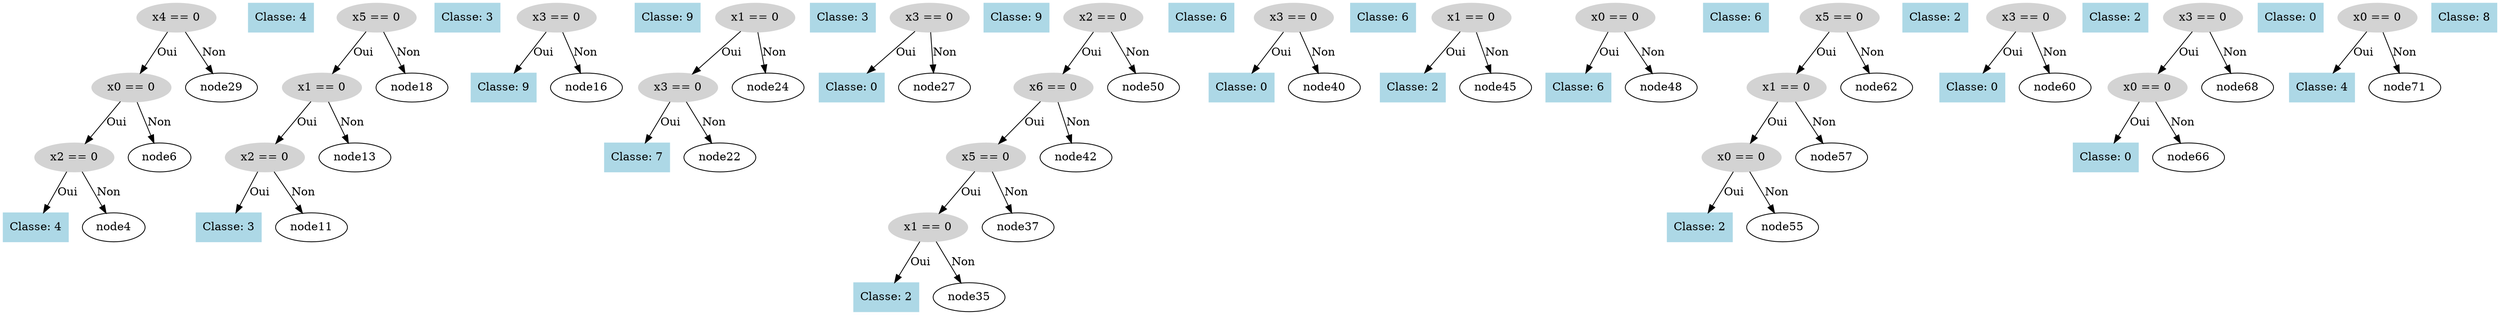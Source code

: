 digraph DecisionTree {
  node0 [label="x4 == 0", shape=ellipse, style=filled, color=lightgray];
  node0 -> node1 [label="Oui"];
  node1 [label="x0 == 0", shape=ellipse, style=filled, color=lightgray];
  node1 -> node2 [label="Oui"];
  node2 [label="x2 == 0", shape=ellipse, style=filled, color=lightgray];
  node2 -> node3 [label="Oui"];
  node3 [label="Classe: 4", shape=box, style=filled, color=lightblue];
  node2 -> node4 [label="Non"];
  node5 [label="Classe: 4", shape=box, style=filled, color=lightblue];
  node1 -> node6 [label="Non"];
  node7 [label="x5 == 0", shape=ellipse, style=filled, color=lightgray];
  node7 -> node8 [label="Oui"];
  node8 [label="x1 == 0", shape=ellipse, style=filled, color=lightgray];
  node8 -> node9 [label="Oui"];
  node9 [label="x2 == 0", shape=ellipse, style=filled, color=lightgray];
  node9 -> node10 [label="Oui"];
  node10 [label="Classe: 3", shape=box, style=filled, color=lightblue];
  node9 -> node11 [label="Non"];
  node12 [label="Classe: 3", shape=box, style=filled, color=lightblue];
  node8 -> node13 [label="Non"];
  node14 [label="x3 == 0", shape=ellipse, style=filled, color=lightgray];
  node14 -> node15 [label="Oui"];
  node15 [label="Classe: 9", shape=box, style=filled, color=lightblue];
  node14 -> node16 [label="Non"];
  node17 [label="Classe: 9", shape=box, style=filled, color=lightblue];
  node7 -> node18 [label="Non"];
  node19 [label="x1 == 0", shape=ellipse, style=filled, color=lightgray];
  node19 -> node20 [label="Oui"];
  node20 [label="x3 == 0", shape=ellipse, style=filled, color=lightgray];
  node20 -> node21 [label="Oui"];
  node21 [label="Classe: 7", shape=box, style=filled, color=lightblue];
  node20 -> node22 [label="Non"];
  node23 [label="Classe: 3", shape=box, style=filled, color=lightblue];
  node19 -> node24 [label="Non"];
  node25 [label="x3 == 0", shape=ellipse, style=filled, color=lightgray];
  node25 -> node26 [label="Oui"];
  node26 [label="Classe: 0", shape=box, style=filled, color=lightblue];
  node25 -> node27 [label="Non"];
  node28 [label="Classe: 9", shape=box, style=filled, color=lightblue];
  node0 -> node29 [label="Non"];
  node30 [label="x2 == 0", shape=ellipse, style=filled, color=lightgray];
  node30 -> node31 [label="Oui"];
  node31 [label="x6 == 0", shape=ellipse, style=filled, color=lightgray];
  node31 -> node32 [label="Oui"];
  node32 [label="x5 == 0", shape=ellipse, style=filled, color=lightgray];
  node32 -> node33 [label="Oui"];
  node33 [label="x1 == 0", shape=ellipse, style=filled, color=lightgray];
  node33 -> node34 [label="Oui"];
  node34 [label="Classe: 2", shape=box, style=filled, color=lightblue];
  node33 -> node35 [label="Non"];
  node36 [label="Classe: 6", shape=box, style=filled, color=lightblue];
  node32 -> node37 [label="Non"];
  node38 [label="x3 == 0", shape=ellipse, style=filled, color=lightgray];
  node38 -> node39 [label="Oui"];
  node39 [label="Classe: 0", shape=box, style=filled, color=lightblue];
  node38 -> node40 [label="Non"];
  node41 [label="Classe: 6", shape=box, style=filled, color=lightblue];
  node31 -> node42 [label="Non"];
  node43 [label="x1 == 0", shape=ellipse, style=filled, color=lightgray];
  node43 -> node44 [label="Oui"];
  node44 [label="Classe: 2", shape=box, style=filled, color=lightblue];
  node43 -> node45 [label="Non"];
  node46 [label="x0 == 0", shape=ellipse, style=filled, color=lightgray];
  node46 -> node47 [label="Oui"];
  node47 [label="Classe: 6", shape=box, style=filled, color=lightblue];
  node46 -> node48 [label="Non"];
  node49 [label="Classe: 6", shape=box, style=filled, color=lightblue];
  node30 -> node50 [label="Non"];
  node51 [label="x5 == 0", shape=ellipse, style=filled, color=lightgray];
  node51 -> node52 [label="Oui"];
  node52 [label="x1 == 0", shape=ellipse, style=filled, color=lightgray];
  node52 -> node53 [label="Oui"];
  node53 [label="x0 == 0", shape=ellipse, style=filled, color=lightgray];
  node53 -> node54 [label="Oui"];
  node54 [label="Classe: 2", shape=box, style=filled, color=lightblue];
  node53 -> node55 [label="Non"];
  node56 [label="Classe: 2", shape=box, style=filled, color=lightblue];
  node52 -> node57 [label="Non"];
  node58 [label="x3 == 0", shape=ellipse, style=filled, color=lightgray];
  node58 -> node59 [label="Oui"];
  node59 [label="Classe: 0", shape=box, style=filled, color=lightblue];
  node58 -> node60 [label="Non"];
  node61 [label="Classe: 2", shape=box, style=filled, color=lightblue];
  node51 -> node62 [label="Non"];
  node63 [label="x3 == 0", shape=ellipse, style=filled, color=lightgray];
  node63 -> node64 [label="Oui"];
  node64 [label="x0 == 0", shape=ellipse, style=filled, color=lightgray];
  node64 -> node65 [label="Oui"];
  node65 [label="Classe: 0", shape=box, style=filled, color=lightblue];
  node64 -> node66 [label="Non"];
  node67 [label="Classe: 0", shape=box, style=filled, color=lightblue];
  node63 -> node68 [label="Non"];
  node69 [label="x0 == 0", shape=ellipse, style=filled, color=lightgray];
  node69 -> node70 [label="Oui"];
  node70 [label="Classe: 4", shape=box, style=filled, color=lightblue];
  node69 -> node71 [label="Non"];
  node72 [label="Classe: 8", shape=box, style=filled, color=lightblue];
}
